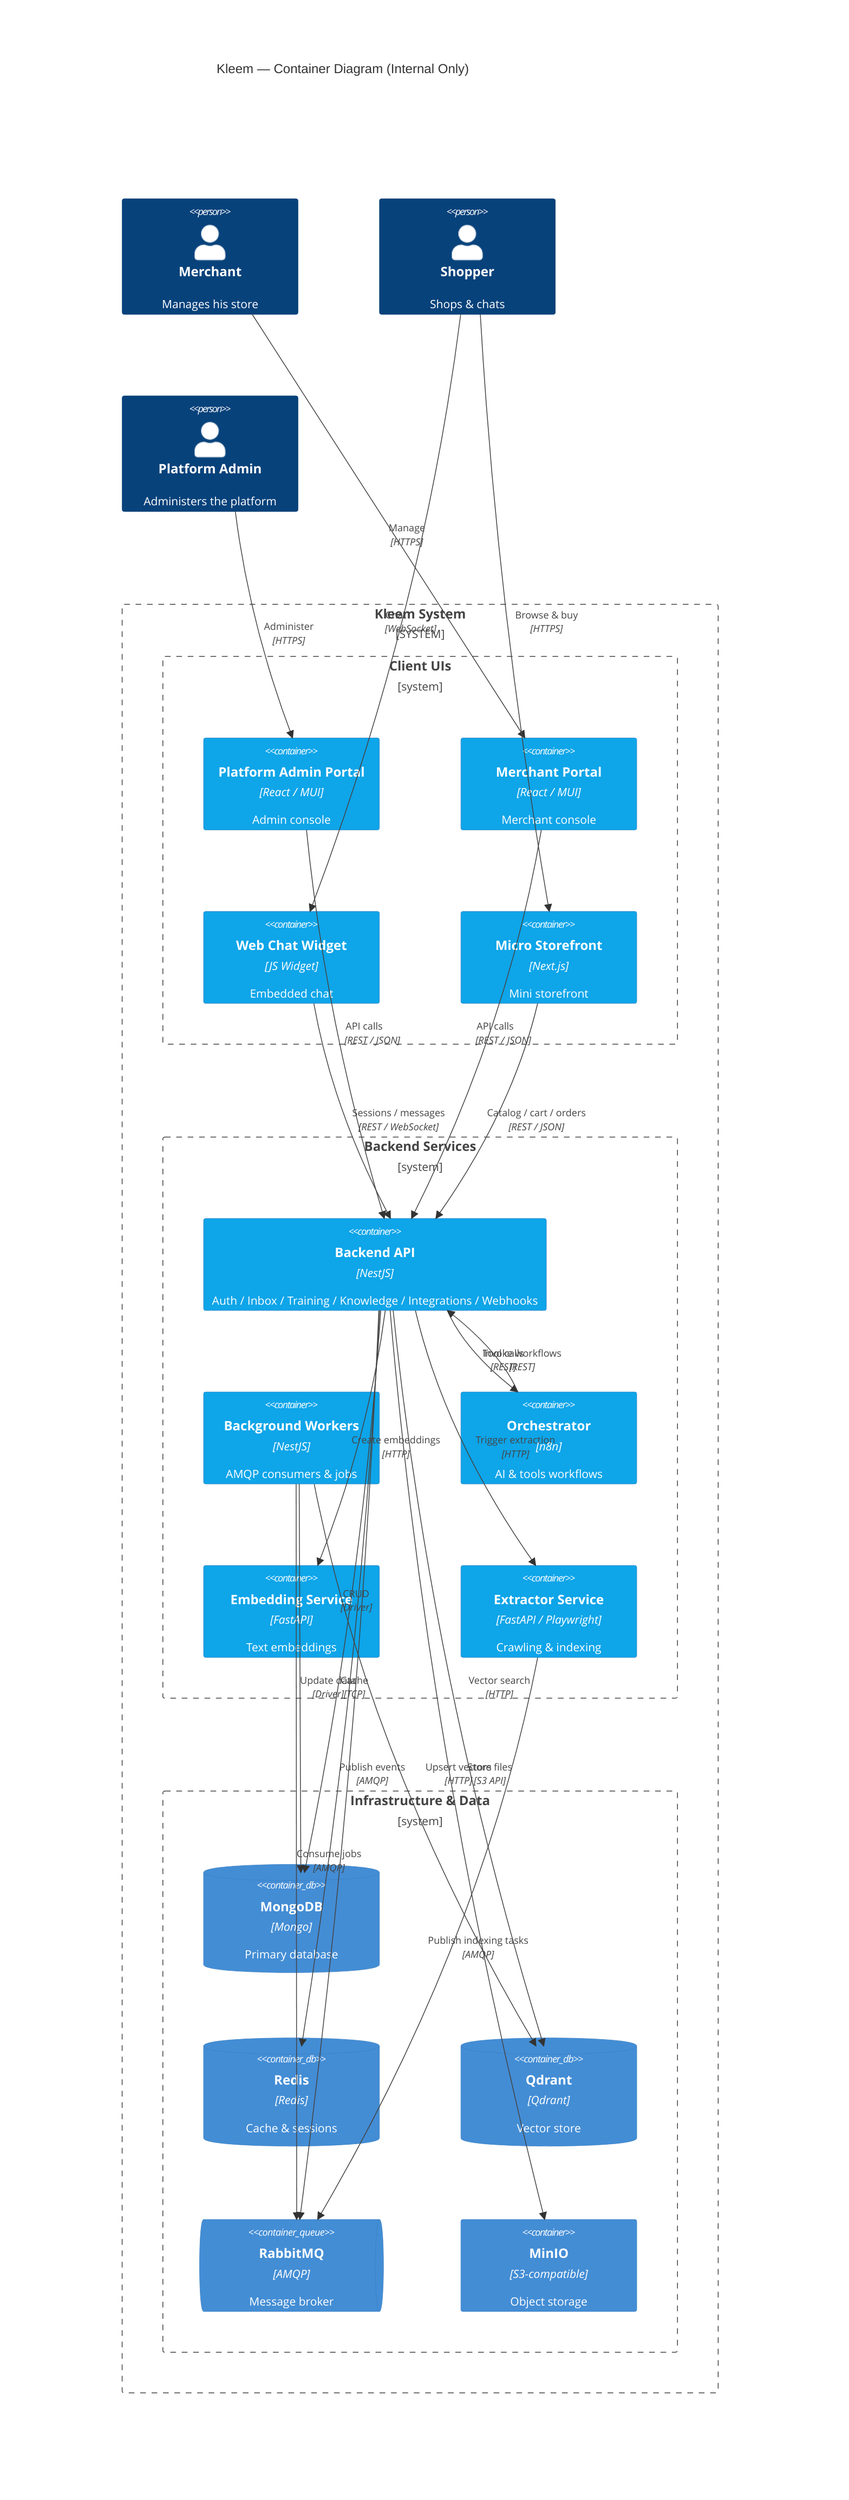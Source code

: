 %%{init: {"C4": {"theme": "base", "themeVariables": {
  "primaryColor": "#0ea5e9",
  "primaryTextColor": "#fff",
  "primaryBorderColor": "#000",
  "lineColor": "#333",
  "secondaryColor": "#6b7280",
  "tertiaryColor": "#10b981"
}}}}%%

C4Container
    title Kleem — Container Diagram (Internal Only)

    UpdateLayoutConfig($c4ShapeInRow="3", $c4BoundaryInRow="1")

    %% === TOP: Actors (context only) ===
    Person(merchant, "Merchant", "Manages his store")
    Person(shopper, "Shopper", "Shops & chats")
    Person(platform_admin, "Platform Admin", "Administers the platform")

    %% === MIDDLE: Kleem System (no external systems) ===
    System_Boundary(kleem, "Kleem System") {

        Boundary(ui, "Client UIs") {
            Container(platform_admin_portal, "Platform Admin Portal", "React / MUI", "Admin console")
            Container(merchant_portal, "Merchant Portal", "React / MUI", "Merchant console")
            Container(web_chat, "Web Chat Widget", "JS Widget", "Embedded chat")
            Container(storefront, "Micro Storefront", "Next.js", "Mini storefront")
        }

        Boundary(services, "Backend Services") {
            Container(api, "Backend API", "NestJS", "Auth / Inbox / Training / Knowledge / Integrations / Webhooks")
            Container(workers, "Background Workers", "NestJS", "AMQP consumers & jobs")
            Container(n8n, "Orchestrator", "n8n", "AI & tools workflows")
            Container(embed, "Embedding Service", "FastAPI", "Text embeddings")
            Container(extractor, "Extractor Service", "FastAPI / Playwright", "Crawling & indexing")
        }

        Boundary(data, "Infrastructure & Data") {
            ContainerDb(mongodb, "MongoDB", "Mongo", "Primary database")
            ContainerDb(redis, "Redis", "Redis", "Cache & sessions")
            ContainerDb(qdrant, "Qdrant", "Qdrant", "Vector store")
            ContainerQueue(rabbit, "RabbitMQ", "AMQP", "Message broker")
            Container(minio, "MinIO", "S3-compatible", "Object storage")
        }
    }

    %% === Relationships (internal only) ===
    Rel(merchant, merchant_portal, "Manage", "HTTPS")
    Rel(platform_admin, platform_admin_portal, "Administer", "HTTPS")
    Rel(shopper, web_chat, "Chat", "WebSocket")
    Rel(shopper, storefront, "Browse & buy", "HTTPS")

    Rel(platform_admin_portal, api, "API calls", "REST / JSON")
    Rel(merchant_portal, api, "API calls", "REST / JSON")
    Rel(web_chat, api, "Sessions / messages", "REST / WebSocket")
    Rel(storefront, api, "Catalog / cart / orders", "REST / JSON")

    Rel(api, n8n, "Invoke workflows", "REST")
    Rel(api, extractor, "Trigger extraction", "HTTP")
    Rel(api, embed, "Create embeddings", "HTTP")

    Rel(api, mongodb, "CRUD", "Driver")
    Rel(api, redis, "Cache", "TCP")
    Rel(api, qdrant, "Vector search", "HTTP")
    Rel(api, rabbit, "Publish events", "AMQP")
    Rel(api, minio, "Store files", "S3 API")

    Rel(workers, rabbit, "Consume jobs", "AMQP")
    Rel(workers, qdrant, "Upsert vectors", "HTTP")
    Rel(workers, mongodb, "Update data", "Driver")

    Rel(extractor, rabbit, "Publish indexing tasks", "AMQP")
    Rel(n8n, api, "Tool calls", "REST")

    UpdateElementStyle(platform_admin_portal, $bgColor="#0ea5e9", $fontColor="white")
    UpdateElementStyle(merchant_portal, $bgColor="#0ea5e9", $fontColor="white")
    UpdateElementStyle(web_chat, $bgColor="#0ea5e9", $fontColor="white")
    UpdateElementStyle(storefront, $bgColor="#0ea5e9", $fontColor="white")
    UpdateElementStyle(api, $bgColor="#0ea5e9", $fontColor="white")
    UpdateElementStyle(workers, $bgColor="#0ea5e9", $fontColor="white")
    UpdateElementStyle(n8n, $bgColor="#0ea5e9", $fontColor="white")
    UpdateElementStyle(embed, $bgColor="#0ea5e9", $fontColor="white")
    UpdateElementStyle(extractor, $bgColor="#0ea5e9", $fontColor="white")
